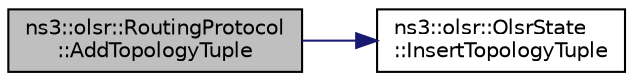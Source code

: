 digraph "ns3::olsr::RoutingProtocol::AddTopologyTuple"
{
 // LATEX_PDF_SIZE
  edge [fontname="Helvetica",fontsize="10",labelfontname="Helvetica",labelfontsize="10"];
  node [fontname="Helvetica",fontsize="10",shape=record];
  rankdir="LR";
  Node1 [label="ns3::olsr::RoutingProtocol\l::AddTopologyTuple",height=0.2,width=0.4,color="black", fillcolor="grey75", style="filled", fontcolor="black",tooltip="Adds a topology tuple to the Topology Set."];
  Node1 -> Node2 [color="midnightblue",fontsize="10",style="solid",fontname="Helvetica"];
  Node2 [label="ns3::olsr::OlsrState\l::InsertTopologyTuple",height=0.2,width=0.4,color="black", fillcolor="white", style="filled",URL="$classns3_1_1olsr_1_1_olsr_state.html#a2f5c3c6493a7c8df5d6fcd684c65ee3c",tooltip="Inserts a topology tuple."];
}
